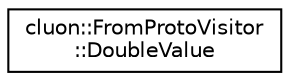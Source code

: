 digraph "Graphical Class Hierarchy"
{
 // LATEX_PDF_SIZE
  edge [fontname="Helvetica",fontsize="10",labelfontname="Helvetica",labelfontsize="10"];
  node [fontname="Helvetica",fontsize="10",shape=record];
  rankdir="LR";
  Node0 [label="cluon::FromProtoVisitor\l::DoubleValue",height=0.2,width=0.4,color="black", fillcolor="white", style="filled",URL="$unioncluon_1_1FromProtoVisitor_1_1DoubleValue.html",tooltip=" "];
}
